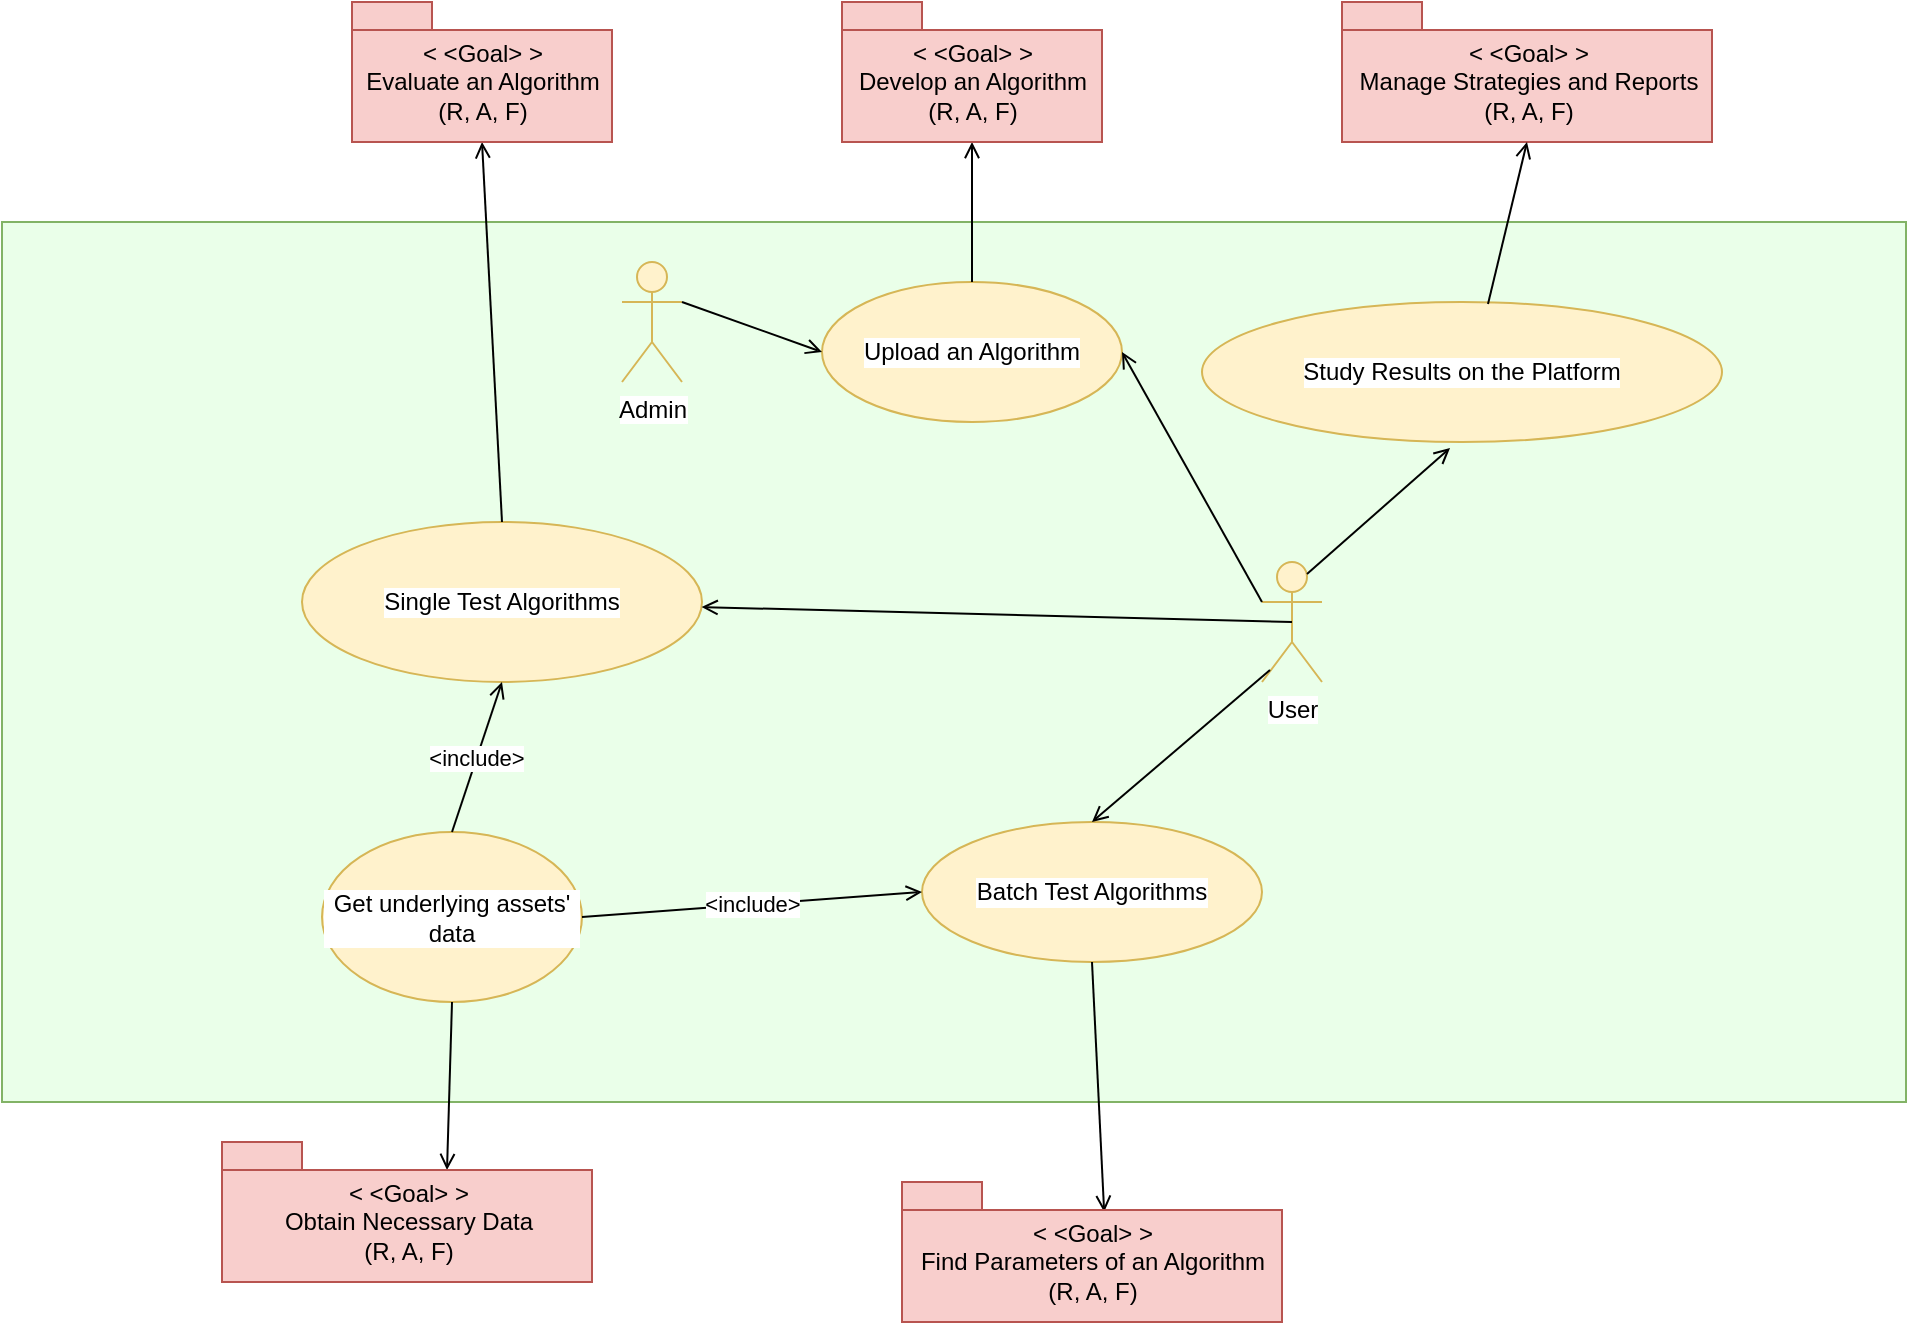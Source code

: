 <mxfile version="14.7.4" type="google"><diagram id="D-Nhmo0tPrXwUxeDOvAi" name="第 1 页"><mxGraphModel dx="2489" dy="1931" grid="1" gridSize="10" guides="1" tooltips="1" connect="1" arrows="1" fold="1" page="1" pageScale="1" pageWidth="827" pageHeight="1169" math="0" shadow="0"><root><mxCell id="0"/><mxCell id="1" parent="0"/><mxCell id="OHk529fqsNpe_iBWEeJ5-36" value="" style="rounded=0;whiteSpace=wrap;html=1;labelBackgroundColor=none;labelBorderColor=none;strokeColor=#82b366;fillColor=#EAFFE9;" parent="1" vertex="1"><mxGeometry x="-260" y="60" width="952" height="440" as="geometry"/></mxCell><mxCell id="OHk529fqsNpe_iBWEeJ5-1" value="&lt;span style=&quot;font-weight: normal&quot;&gt;&amp;lt; &amp;lt;Goal&amp;gt; &amp;gt;&lt;br&gt;Develop an Algorithm&lt;br&gt;(R, A, F)&lt;br&gt;&lt;/span&gt;" style="shape=folder;fontStyle=1;spacingTop=10;tabWidth=40;tabHeight=14;tabPosition=left;html=1;" parent="1" vertex="1"><mxGeometry x="160" y="-50" width="130" height="70" as="geometry"/></mxCell><mxCell id="OHk529fqsNpe_iBWEeJ5-2" value="User" style="shape=umlActor;verticalLabelPosition=bottom;verticalAlign=top;html=1;labelBackgroundColor=#ffffff;fillColor=#fff2cc;strokeColor=#d6b656;" parent="1" vertex="1"><mxGeometry x="370" y="230" width="30" height="60" as="geometry"/></mxCell><mxCell id="OHk529fqsNpe_iBWEeJ5-4" value="Admin" style="shape=umlActor;verticalLabelPosition=bottom;verticalAlign=top;html=1;labelBackgroundColor=#ffffff;fillColor=#fff2cc;strokeColor=#d6b656;" parent="1" vertex="1"><mxGeometry x="50" y="80" width="30" height="60" as="geometry"/></mxCell><mxCell id="OHk529fqsNpe_iBWEeJ5-5" value="Upload an Algorithm" style="ellipse;whiteSpace=wrap;html=1;labelBackgroundColor=#ffffff;fillColor=#fff2cc;strokeColor=#d6b656;" parent="1" vertex="1"><mxGeometry x="150" y="90" width="150" height="70" as="geometry"/></mxCell><mxCell id="OHk529fqsNpe_iBWEeJ5-6" value="Get underlying assets' data" style="ellipse;whiteSpace=wrap;html=1;labelBackgroundColor=#ffffff;fillColor=#fff2cc;strokeColor=#d6b656;" parent="1" vertex="1"><mxGeometry x="-100" y="365" width="130" height="85" as="geometry"/></mxCell><mxCell id="OHk529fqsNpe_iBWEeJ5-7" value="Batch Test Algorithms" style="ellipse;whiteSpace=wrap;html=1;labelBackgroundColor=#ffffff;fillColor=#fff2cc;strokeColor=#d6b656;" parent="1" vertex="1"><mxGeometry x="200" y="360" width="170" height="70" as="geometry"/></mxCell><mxCell id="OHk529fqsNpe_iBWEeJ5-11" value="Study Results on the Platform" style="ellipse;whiteSpace=wrap;html=1;labelBackgroundColor=#ffffff;fillColor=#fff2cc;strokeColor=#d6b656;" parent="1" vertex="1"><mxGeometry x="340" y="100" width="260" height="70" as="geometry"/></mxCell><mxCell id="OHk529fqsNpe_iBWEeJ5-12" value="&lt;span style=&quot;font-weight: normal&quot;&gt;&amp;lt; &amp;lt;Goal&amp;gt; &amp;gt;&lt;br&gt;Evaluate an Algorithm&lt;br&gt;(R, A, F)&lt;br&gt;&lt;/span&gt;" style="shape=folder;fontStyle=1;spacingTop=10;tabWidth=40;tabHeight=14;tabPosition=left;html=1;" parent="1" vertex="1"><mxGeometry x="-85" y="-50" width="130" height="70" as="geometry"/></mxCell><mxCell id="OHk529fqsNpe_iBWEeJ5-16" value="&lt;span style=&quot;font-weight: normal&quot;&gt;&amp;lt; &amp;lt;Goal&amp;gt; &amp;gt;&lt;br&gt;Manage Strategies and Reports&lt;br&gt;(R, A, F)&lt;br&gt;&lt;/span&gt;" style="shape=folder;fontStyle=1;spacingTop=10;tabWidth=40;tabHeight=14;tabPosition=left;html=1;fillColor=#f8cecc;strokeColor=#b85450;" parent="1" vertex="1"><mxGeometry x="410" y="-50" width="185" height="70" as="geometry"/></mxCell><mxCell id="OHk529fqsNpe_iBWEeJ5-19" value="" style="endArrow=open;html=1;exitX=0;exitY=0.333;exitDx=0;exitDy=0;exitPerimeter=0;entryX=1;entryY=0.5;entryDx=0;entryDy=0;endFill=0;labelBackgroundColor=#ffffff;" parent="1" source="OHk529fqsNpe_iBWEeJ5-2" target="OHk529fqsNpe_iBWEeJ5-5" edge="1"><mxGeometry width="50" height="50" relative="1" as="geometry"><mxPoint x="170" y="280" as="sourcePoint"/><mxPoint x="220" y="230" as="targetPoint"/></mxGeometry></mxCell><mxCell id="OHk529fqsNpe_iBWEeJ5-20" value="" style="endArrow=open;html=1;exitX=1;exitY=0.333;exitDx=0;exitDy=0;exitPerimeter=0;entryX=0;entryY=0.5;entryDx=0;entryDy=0;endFill=0;labelBackgroundColor=#ffffff;" parent="1" source="OHk529fqsNpe_iBWEeJ5-4" target="OHk529fqsNpe_iBWEeJ5-5" edge="1"><mxGeometry width="50" height="50" relative="1" as="geometry"><mxPoint x="170" y="280" as="sourcePoint"/><mxPoint x="220" y="230" as="targetPoint"/></mxGeometry></mxCell><mxCell id="OHk529fqsNpe_iBWEeJ5-21" value="Single Test Algorithms" style="ellipse;whiteSpace=wrap;html=1;labelBackgroundColor=#ffffff;fillColor=#fff2cc;strokeColor=#d6b656;" parent="1" vertex="1"><mxGeometry x="-110" y="210" width="200" height="80" as="geometry"/></mxCell><mxCell id="OHk529fqsNpe_iBWEeJ5-22" value="" style="endArrow=open;html=1;exitX=0.133;exitY=0.9;exitDx=0;exitDy=0;exitPerimeter=0;entryX=0.5;entryY=0;entryDx=0;entryDy=0;endFill=0;labelBackgroundColor=#ffffff;" parent="1" source="OHk529fqsNpe_iBWEeJ5-2" target="OHk529fqsNpe_iBWEeJ5-7" edge="1"><mxGeometry width="50" height="50" relative="1" as="geometry"><mxPoint x="500" y="70" as="sourcePoint"/><mxPoint x="580" y="120" as="targetPoint"/></mxGeometry></mxCell><mxCell id="OHk529fqsNpe_iBWEeJ5-27" value="" style="endArrow=open;html=1;exitX=0.5;exitY=0;exitDx=0;exitDy=0;entryX=0.5;entryY=1;entryDx=0;entryDy=0;endFill=0;entryPerimeter=0;" parent="1" source="OHk529fqsNpe_iBWEeJ5-5" target="OHk529fqsNpe_iBWEeJ5-1" edge="1"><mxGeometry width="50" height="50" relative="1" as="geometry"><mxPoint x="220.0" y="155" as="sourcePoint"/><mxPoint x="90.0" y="20" as="targetPoint"/></mxGeometry></mxCell><mxCell id="OHk529fqsNpe_iBWEeJ5-28" value="" style="endArrow=open;html=1;exitX=0.5;exitY=0;exitDx=0;exitDy=0;entryX=0.5;entryY=1;entryDx=0;entryDy=0;endFill=0;entryPerimeter=0;" parent="1" source="OHk529fqsNpe_iBWEeJ5-21" target="OHk529fqsNpe_iBWEeJ5-12" edge="1"><mxGeometry width="50" height="50" relative="1" as="geometry"><mxPoint x="128.82" y="90" as="sourcePoint"/><mxPoint x="128.82" y="20" as="targetPoint"/></mxGeometry></mxCell><mxCell id="OHk529fqsNpe_iBWEeJ5-29" value="" style="endArrow=open;html=1;endFill=0;exitX=0.5;exitY=1;exitDx=0;exitDy=0;entryX=0.532;entryY=0.214;entryDx=0;entryDy=0;entryPerimeter=0;" parent="1" source="OHk529fqsNpe_iBWEeJ5-7" target="OHk529fqsNpe_iBWEeJ5-40" edge="1"><mxGeometry width="50" height="50" relative="1" as="geometry"><mxPoint x="200" y="230" as="sourcePoint"/><mxPoint x="645" y="30.0" as="targetPoint"/></mxGeometry></mxCell><mxCell id="OHk529fqsNpe_iBWEeJ5-33" value="" style="endArrow=open;html=1;entryX=0.477;entryY=1.043;entryDx=0;entryDy=0;endFill=0;labelBackgroundColor=#ffffff;entryPerimeter=0;exitX=0.75;exitY=0.1;exitDx=0;exitDy=0;exitPerimeter=0;" parent="1" source="OHk529fqsNpe_iBWEeJ5-2" target="OHk529fqsNpe_iBWEeJ5-11" edge="1"><mxGeometry width="50" height="50" relative="1" as="geometry"><mxPoint x="370" y="290" as="sourcePoint"/><mxPoint x="570.0" y="135" as="targetPoint"/></mxGeometry></mxCell><mxCell id="OHk529fqsNpe_iBWEeJ5-34" value="" style="endArrow=open;html=1;endFill=0;exitX=0.55;exitY=0.014;exitDx=0;exitDy=0;entryX=0.5;entryY=1;entryDx=0;entryDy=0;entryPerimeter=0;exitPerimeter=0;" parent="1" source="OHk529fqsNpe_iBWEeJ5-11" target="OHk529fqsNpe_iBWEeJ5-16" edge="1"><mxGeometry width="50" height="50" relative="1" as="geometry"><mxPoint x="245" y="315" as="sourcePoint"/><mxPoint x="670" y="520" as="targetPoint"/></mxGeometry></mxCell><mxCell id="OHk529fqsNpe_iBWEeJ5-35" value="" style="endArrow=open;html=1;endFill=0;exitX=0.5;exitY=1;exitDx=0;exitDy=0;entryX=0;entryY=0;entryDx=112.5;entryDy=14;entryPerimeter=0;" parent="1" source="OHk529fqsNpe_iBWEeJ5-6" target="OHk529fqsNpe_iBWEeJ5-41" edge="1"><mxGeometry width="50" height="50" relative="1" as="geometry"><mxPoint x="10" y="470" as="sourcePoint"/><mxPoint x="-265" y="544.0" as="targetPoint"/></mxGeometry></mxCell><mxCell id="OHk529fqsNpe_iBWEeJ5-38" value="&lt;span style=&quot;font-weight: normal&quot;&gt;&amp;lt; &amp;lt;Goal&amp;gt; &amp;gt;&lt;br&gt;Evaluate an Algorithm&lt;br&gt;(R, A, F)&lt;br&gt;&lt;/span&gt;" style="shape=folder;fontStyle=1;spacingTop=10;tabWidth=40;tabHeight=14;tabPosition=left;html=1;fillColor=#f8cecc;strokeColor=#b85450;" parent="1" vertex="1"><mxGeometry x="-85" y="-50" width="130" height="70" as="geometry"/></mxCell><mxCell id="OHk529fqsNpe_iBWEeJ5-39" value="&lt;span style=&quot;font-weight: normal&quot;&gt;&amp;lt; &amp;lt;Goal&amp;gt; &amp;gt;&lt;br&gt;Develop an Algorithm&lt;br&gt;(R, A, F)&lt;br&gt;&lt;/span&gt;" style="shape=folder;fontStyle=1;spacingTop=10;tabWidth=40;tabHeight=14;tabPosition=left;html=1;fillColor=#f8cecc;strokeColor=#b85450;" parent="1" vertex="1"><mxGeometry x="160" y="-50" width="130" height="70" as="geometry"/></mxCell><mxCell id="OHk529fqsNpe_iBWEeJ5-40" value="&lt;span style=&quot;font-weight: normal&quot;&gt;&amp;lt; &amp;lt;Goal&amp;gt; &amp;gt;&lt;br&gt;Find Parameters of an Algorithm&lt;br&gt;(R, A, F)&lt;br&gt;&lt;/span&gt;" style="shape=folder;fontStyle=1;spacingTop=10;tabWidth=40;tabHeight=14;tabPosition=left;html=1;fillColor=#f8cecc;strokeColor=#b85450;" parent="1" vertex="1"><mxGeometry x="190" y="540" width="190" height="70" as="geometry"/></mxCell><mxCell id="OHk529fqsNpe_iBWEeJ5-41" value="&lt;span style=&quot;font-weight: normal&quot;&gt;&amp;lt; &amp;lt;Goal&amp;gt; &amp;gt;&lt;br&gt;Obtain Necessary Data&lt;br&gt;(R, A, F)&lt;br&gt;&lt;/span&gt;" style="shape=folder;fontStyle=1;spacingTop=10;tabWidth=40;tabHeight=14;tabPosition=left;html=1;fillColor=#f8cecc;strokeColor=#b85450;" parent="1" vertex="1"><mxGeometry x="-150" y="520" width="185" height="70" as="geometry"/></mxCell><mxCell id="hs4bzX2WjDSITFTd2l3F-1" value="" style="endArrow=open;html=1;exitX=0.5;exitY=0.5;exitDx=0;exitDy=0;exitPerimeter=0;endFill=0;labelBackgroundColor=#ffffff;" edge="1" parent="1" source="OHk529fqsNpe_iBWEeJ5-2" target="OHk529fqsNpe_iBWEeJ5-21"><mxGeometry width="50" height="50" relative="1" as="geometry"><mxPoint x="380" y="260" as="sourcePoint"/><mxPoint x="310" y="135" as="targetPoint"/></mxGeometry></mxCell><mxCell id="hs4bzX2WjDSITFTd2l3F-2" value="&amp;lt;include&amp;gt;" style="endArrow=open;html=1;endFill=0;exitX=0.5;exitY=0;exitDx=0;exitDy=0;entryX=0.5;entryY=1;entryDx=0;entryDy=0;" edge="1" parent="1" source="OHk529fqsNpe_iBWEeJ5-6" target="OHk529fqsNpe_iBWEeJ5-21"><mxGeometry width="50" height="50" relative="1" as="geometry"><mxPoint x="87.5" y="355.5" as="sourcePoint"/><mxPoint x="45" y="459.5" as="targetPoint"/></mxGeometry></mxCell><mxCell id="hs4bzX2WjDSITFTd2l3F-3" value="&amp;lt;include&amp;gt;" style="endArrow=open;html=1;endFill=0;exitX=1;exitY=0.5;exitDx=0;exitDy=0;entryX=0;entryY=0.5;entryDx=0;entryDy=0;" edge="1" parent="1" source="OHk529fqsNpe_iBWEeJ5-6" target="OHk529fqsNpe_iBWEeJ5-7"><mxGeometry width="50" height="50" relative="1" as="geometry"><mxPoint x="-25" y="375" as="sourcePoint"/><mxPoint y="300" as="targetPoint"/></mxGeometry></mxCell></root></mxGraphModel></diagram></mxfile>